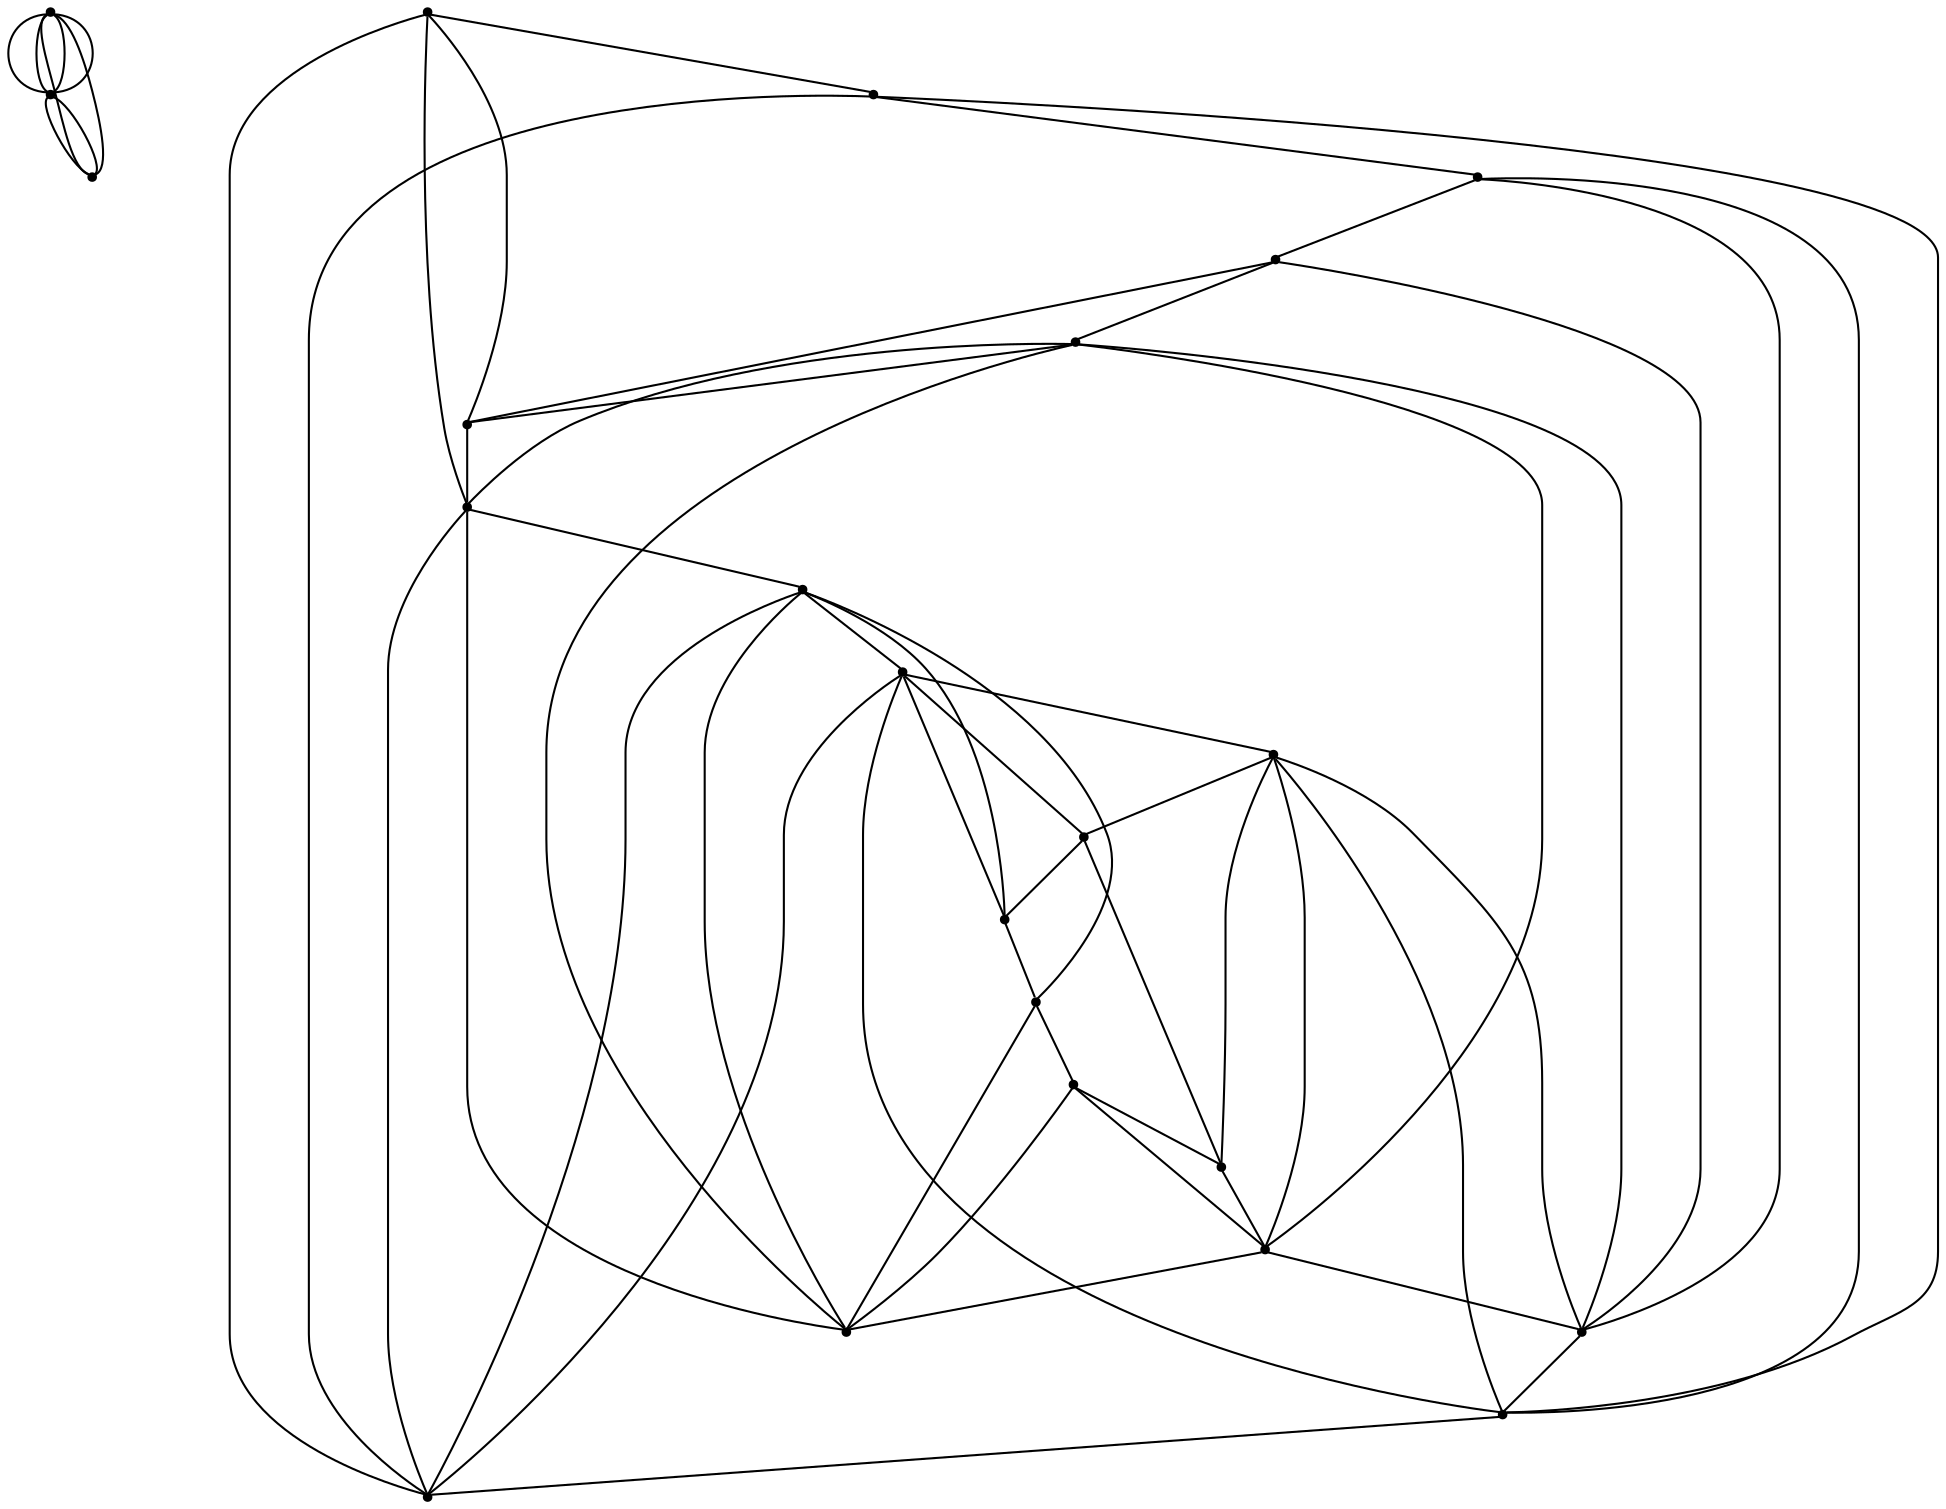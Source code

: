 graph {
  node [shape=point,comment="{\"directed\":false,\"doi\":\"10.1007/3-540-37623-2_21\",\"figure\":\"6 (2)\"}"]

  v0 [pos="965.0061939354562,532.6339334681413"]
  v1 [pos="810.4919111424422,532.6339334681413"]
  v2 [pos="887.4990395105632,790.6340529953222"]
  v3 [pos="1462.3023907513186,265.13407334037424"]
  v4 [pos="1331.7903124461868,289.88408351290036"]
  v5 [pos="1409.547479899466,475.63396398571933"]
  v6 [pos="1462.3023907513186,441.8840021326921"]
  v7 [pos="1460.052209911656,624.1340250208757"]
  v8 [pos="1330.7901967484545,414.88408351290036"]
  v9 [pos="1330.7901967484545,649.884121659873"]
  v10 [pos="1408.2973511733476,836.6340250208757"]
  v11 [pos="1461.3022750535863,804.1340123052181"]
  v12 [pos="1331.790312446187,774.884121659873"]
  v13 [pos="1410.5475955971983,230.38396144258786"]
  v14 [pos="1252.032850013255,231.38398433077145"]
  v15 [pos="1409.547479899466,591.3840224777441"]
  v16 [pos="1208.0287766600427,266.3840224777441"]
  v17 [pos="1252.032850013255,475.63396398571933"]
  v18 [pos="1208.0287766600427,441.8840021326921"]
  v19 [pos="1209.2789689703495,626.3839334681413"]
  v20 [pos="1252.032850013255,835.6340021326921"]
  v21 [pos="1208.0287766600427,800.6339639857194"]
  v22 [pos="1252.032850013255,591.3840224777441"]

  v0 -- v1 [id="-1",pos="965.0061939354562,532.6339334681413 939.5946961400039,526.4547634792824 913.4415768919453,522.5632598434668 886.8990909018814,522.5632598434668 860.6002858977185,522.5632598434668 835.0105674725921,526.3467969398224 810.4919111424422,532.6339334681413"]
  v1 -- v0 [id="-2",pos="810.4919111424422,532.6339334681413 965.0061939354562,532.6339334681413 965.0061939354562,532.6339334681413 965.0061939354562,532.6339334681413"]
  v2 -- v1 [id="-3",pos="887.4990395105632,790.6340529953222 810.4919111424422,532.6339334681413 810.4919111424422,532.6339334681413 810.4919111424422,532.6339334681413"]
  v0 -- v2 [id="-4",pos="965.0061939354562,532.6339334681413 1005.3189124378525,546.1097516490755 1042.9756542951416,567.8035847437365 1074.2413814394213,597.6799895797949 1050.1024435579995,691.615181389026 977.651635143453,763.7825924276924 887.4990395105632,790.6340529953222"]
  v21 -- v20 [id="-5",pos="1208.0287766600427,800.6339639857194 1252.032850013255,835.6340021326921 1252.032850013255,835.6340021326921 1252.032850013255,835.6340021326921"]
  v19 -- v18 [id="-6",pos="1209.2789689703495,626.3839334681413 1208.0287766600427,441.8840021326921 1208.0287766600427,441.8840021326921 1208.0287766600427,441.8840021326921"]
  v19 -- v21 [id="-7",pos="1209.2789689703495,626.3839334681413 1208.0287766600427,800.6339639857194 1208.0287766600427,800.6339639857194 1208.0287766600427,800.6339639857194"]
  v19 -- v22 [id="-8",pos="1209.2789689703495,626.3839334681413 1252.032850013255,591.3840224777441 1252.032850013255,591.3840224777441 1252.032850013255,591.3840224777441"]
  v18 -- v14 [id="-9",pos="1208.0287766600427,441.8840021326921 1252.032850013255,231.38398433077145 1252.032850013255,231.38398433077145 1252.032850013255,231.38398433077145"]
  v18 -- v17 [id="-10",pos="1208.0287766600427,441.8840021326921 1252.032850013255,475.63396398571933 1252.032850013255,475.63396398571933 1252.032850013255,475.63396398571933"]
  v16 -- v18 [id="-11",pos="1208.0287766600427,266.3840224777441 1208.0287766600427,441.8840021326921 1208.0287766600427,441.8840021326921 1208.0287766600427,441.8840021326921"]
  v16 -- v14 [id="-12",pos="1208.0287766600427,266.3840224777441 1252.032850013255,231.38398433077145 1252.032850013255,231.38398433077145 1252.032850013255,231.38398433077145"]
  v19 -- v20 [id="-13",pos="1209.2789689703495,626.3839334681413 1252.032850013255,835.6340021326921 1252.032850013255,835.6340021326921 1252.032850013255,835.6340021326921"]
  v16 -- v17 [id="-14",pos="1208.0287766600427,266.3840224777441 1252.032850013255,475.63396398571933 1252.032850013255,475.63396398571933 1252.032850013255,475.63396398571933"]
  v20 -- v10 [id="-15",pos="1252.032850013255,835.6340021326921 1408.2973511733476,836.6340250208757 1408.2973511733476,836.6340250208757 1408.2973511733476,836.6340250208757"]
  v22 -- v18 [id="-16",pos="1252.032850013255,591.3840224777441 1208.0287766600427,441.8840021326921 1208.0287766600427,441.8840021326921 1208.0287766600427,441.8840021326921"]
  v22 -- v8 [id="-17",pos="1252.032850013255,591.3840224777441 1330.7901967484545,414.88408351290036 1330.7901967484545,414.88408351290036 1330.7901967484545,414.88408351290036"]
  v22 -- v12 [id="-18",pos="1252.032850013255,591.3840224777441 1331.790312446187,774.884121659873 1331.790312446187,774.884121659873 1331.790312446187,774.884121659873"]
  v22 -- v15 [id="-19",pos="1252.032850013255,591.3840224777441 1409.547479899466,591.3840224777441 1409.547479899466,591.3840224777441 1409.547479899466,591.3840224777441"]
  v17 -- v9 [id="-20",pos="1252.032850013255,475.63396398571933 1330.7901967484545,649.884121659873 1330.7901967484545,649.884121659873 1330.7901967484545,649.884121659873"]
  v17 -- v5 [id="-22",pos="1252.032850013255,475.63396398571933 1409.547479899466,475.63396398571933 1409.547479899466,475.63396398571933 1409.547479899466,475.63396398571933"]
  v14 -- v8 [id="-23",pos="1252.032850013255,231.38398433077145 1330.7901967484545,414.88408351290036 1330.7901967484545,414.88408351290036 1330.7901967484545,414.88408351290036"]
  v14 -- v13 [id="-25",pos="1252.032850013255,231.38398433077145 1410.5475955971983,230.38396144258786 1410.5475955971983,230.38396144258786 1410.5475955971983,230.38396144258786"]
  v0 -- v1 [id="-26",pos="965.0061939354562,532.6339334681413 966.3313837958599,474.2091745570085 937.062055901972,424.3256499801855 889.8201485122715,397.9215870732845 843.1075159059599,424.27148127901364 810.9753735181627,477.00890803682614 810.4919111424422,532.6339334681413"]
  v12 -- v21 [id="-27",pos="1331.790312446187,774.884121659873 1208.0287766600427,800.6339639857194 1208.0287766600427,800.6339639857194 1208.0287766600427,800.6339639857194"]
  v12 -- v15 [id="-28",pos="1331.790312446187,774.884121659873 1409.547479899466,591.3840224777441 1409.547479899466,591.3840224777441 1409.547479899466,591.3840224777441"]
  v9 -- v20 [id="-29",pos="1330.7901967484545,649.884121659873 1252.032850013255,835.6340021326921 1252.032850013255,835.6340021326921 1252.032850013255,835.6340021326921"]
  v9 -- v5 [id="-30",pos="1330.7901967484545,649.884121659873 1409.547479899466,475.63396398571933 1409.547479899466,475.63396398571933 1409.547479899466,475.63396398571933"]
  v9 -- v19 [id="-31",pos="1330.7901967484545,649.884121659873 1209.2789689703495,626.3839334681413 1209.2789689703495,626.3839334681413 1209.2789689703495,626.3839334681413"]
  v8 -- v13 [id="-32",pos="1330.7901967484545,414.88408351290036 1410.5475955971983,230.38396144258786 1410.5475955971983,230.38396144258786 1410.5475955971983,230.38396144258786"]
  v8 -- v18 [id="-33",pos="1330.7901967484545,414.88408351290036 1208.0287766600427,441.8840021326921 1208.0287766600427,441.8840021326921 1208.0287766600427,441.8840021326921"]
  v8 -- v15 [id="-34",pos="1330.7901967484545,414.88408351290036 1409.547479899466,591.3840224777441 1409.547479899466,591.3840224777441 1409.547479899466,591.3840224777441"]
  v4 -- v17 [id="-35",pos="1331.7903124461868,289.88408351290036 1252.032850013255,475.63396398571933 1252.032850013255,475.63396398571933 1252.032850013255,475.63396398571933"]
  v4 -- v16 [id="-37",pos="1331.7903124461868,289.88408351290036 1208.0287766600427,266.3840224777441 1208.0287766600427,266.3840224777441 1208.0287766600427,266.3840224777441"]
  v10 -- v9 [id="-38",pos="1408.2973511733476,836.6340250208757 1330.7901967484545,649.884121659873 1330.7901967484545,649.884121659873 1330.7901967484545,649.884121659873"]
  v10 -- v11 [id="-39",pos="1408.2973511733476,836.6340250208757 1461.3022750535863,804.1340123052181 1461.3022750535863,804.1340123052181 1461.3022750535863,804.1340123052181"]
  v15 -- v6 [id="-40",pos="1409.547479899466,591.3840224777441 1462.3023907513186,441.8840021326921 1462.3023907513186,441.8840021326921 1462.3023907513186,441.8840021326921"]
  v15 -- v11 [id="-41",pos="1409.547479899466,591.3840224777441 1461.3022750535863,804.1340123052181 1461.3022750535863,804.1340123052181 1461.3022750535863,804.1340123052181"]
  v15 -- v7 [id="-42",pos="1409.547479899466,591.3840224777441 1460.052209911656,624.1340250208757 1460.052209911656,624.1340250208757 1460.052209911656,624.1340250208757"]
  v5 -- v4 [id="-43",pos="1409.547479899466,475.63396398571933 1331.7903124461868,289.88408351290036 1331.7903124461868,289.88408351290036 1331.7903124461868,289.88408351290036"]
  v5 -- v7 [id="-44",pos="1409.547479899466,475.63396398571933 1460.052209911656,624.1340250208757 1460.052209911656,624.1340250208757 1460.052209911656,624.1340250208757"]
  v5 -- v6 [id="-45",pos="1409.547479899466,475.63396398571933 1462.3023907513186,441.8840021326921 1462.3023907513186,441.8840021326921 1462.3023907513186,441.8840021326921"]
  v13 -- v6 [id="-46",pos="1410.5475955971983,230.38396144258786 1462.3023907513186,441.8840021326921 1462.3023907513186,441.8840021326921 1462.3023907513186,441.8840021326921"]
  v13 -- v3 [id="-48",pos="1410.5475955971983,230.38396144258786 1462.3023907513186,265.13407334037424 1462.3023907513186,265.13407334037424 1462.3023907513186,265.13407334037424"]
  v11 -- v12 [id="-49",pos="1461.3022750535863,804.1340123052181 1331.790312446187,774.884121659873 1331.790312446187,774.884121659873 1331.790312446187,774.884121659873"]
  v11 -- v7 [id="-50",pos="1461.3022750535863,804.1340123052181 1460.052209911656,624.1340250208757 1460.052209911656,624.1340250208757 1460.052209911656,624.1340250208757"]
  v7 -- v10 [id="-51",pos="1460.052209911656,624.1340250208757 1408.2973511733476,836.6340250208757 1408.2973511733476,836.6340250208757 1408.2973511733476,836.6340250208757"]
  v7 -- v9 [id="-52",pos="1460.052209911656,624.1340250208757 1330.7901967484545,649.884121659873 1330.7901967484545,649.884121659873 1330.7901967484545,649.884121659873"]
  v6 -- v3 [id="-53",pos="1462.3023907513186,441.8840021326921 1462.3023907513186,265.13407334037424 1462.3023907513186,265.13407334037424 1462.3023907513186,265.13407334037424"]
  v6 -- v8 [id="-54",pos="1462.3023907513186,441.8840021326921 1330.7901967484545,414.88408351290036 1330.7901967484545,414.88408351290036 1330.7901967484545,414.88408351290036"]
  v6 -- v7 [id="-55",pos="1462.3023907513186,441.8840021326921 1460.052209911656,624.1340250208757 1460.052209911656,624.1340250208757 1460.052209911656,624.1340250208757"]
  v3 -- v5 [id="-56",pos="1462.3023907513186,265.13407334037424 1409.547479899466,475.63396398571933 1409.547479899466,475.63396398571933 1409.547479899466,475.63396398571933"]
  v3 -- v4 [id="-57",pos="1462.3023907513186,265.13407334037424 1331.7903124461868,289.88408351290036 1331.7903124461868,289.88408351290036 1331.7903124461868,289.88408351290036"]
  v1 -- v2 [id="-58",pos="810.4919111424422,532.6339334681413 720.6789152226331,559.8086642249463 648.4961170021163,631.8586224947185 624.2537918267836,726.275723222373 674.8001058981203,773.8175323044043 741.9106096944786,800.725898189821 811.7128229340378,800.725898189821 837.8077051970074,800.725898189821 863.2045064397483,797.0014992314517 887.4990395105632,790.6340529953222"]
  v2 -- v0 [id="-59",pos="887.4990395105632,790.6340529953222 965.0061939354562,532.6339334681413 965.0061939354562,532.6339334681413 965.0061939354562,532.6339334681413"]
  v0 -- v1 [id="-60",pos="965.0061939354562,532.6339334681413 966.3313837958599,586.0965341761491 933.0158124954684,638.6923085088314 880.7775867577218,663.3800119593523 837.2442907346649,635.034013831097 810.9753735181627,586.5591297978939 810.4919111424422,532.6339334681413"]
  v21 -- v22 [id="-61",pos="1208.0287766600427,800.6339639857194 1252.032850013255,591.3840224777441 1252.032850013255,591.3840224777441 1252.032850013255,591.3840224777441"]
  v17 -- v19 [id="-21",pos="1252.032850013255,475.63396398571933 1209.2789689703495,626.3839334681413 1209.2789689703495,626.3839334681413 1209.2789689703495,626.3839334681413"]
}